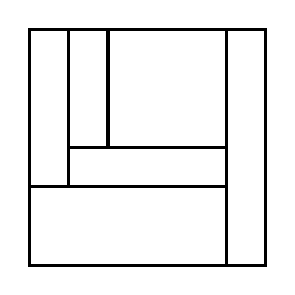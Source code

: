 \begin{tikzpicture}[very thick, scale=.5]
    \draw (0,2) rectangle (1,6);
    \draw (1,3) rectangle (2,6);
    \draw (2,3) rectangle (5,6);
    \draw (1,2) rectangle (5,3);
    \draw (0,0) rectangle (5,2);
    \draw (5,0) rectangle (6,6);
\end{tikzpicture}
